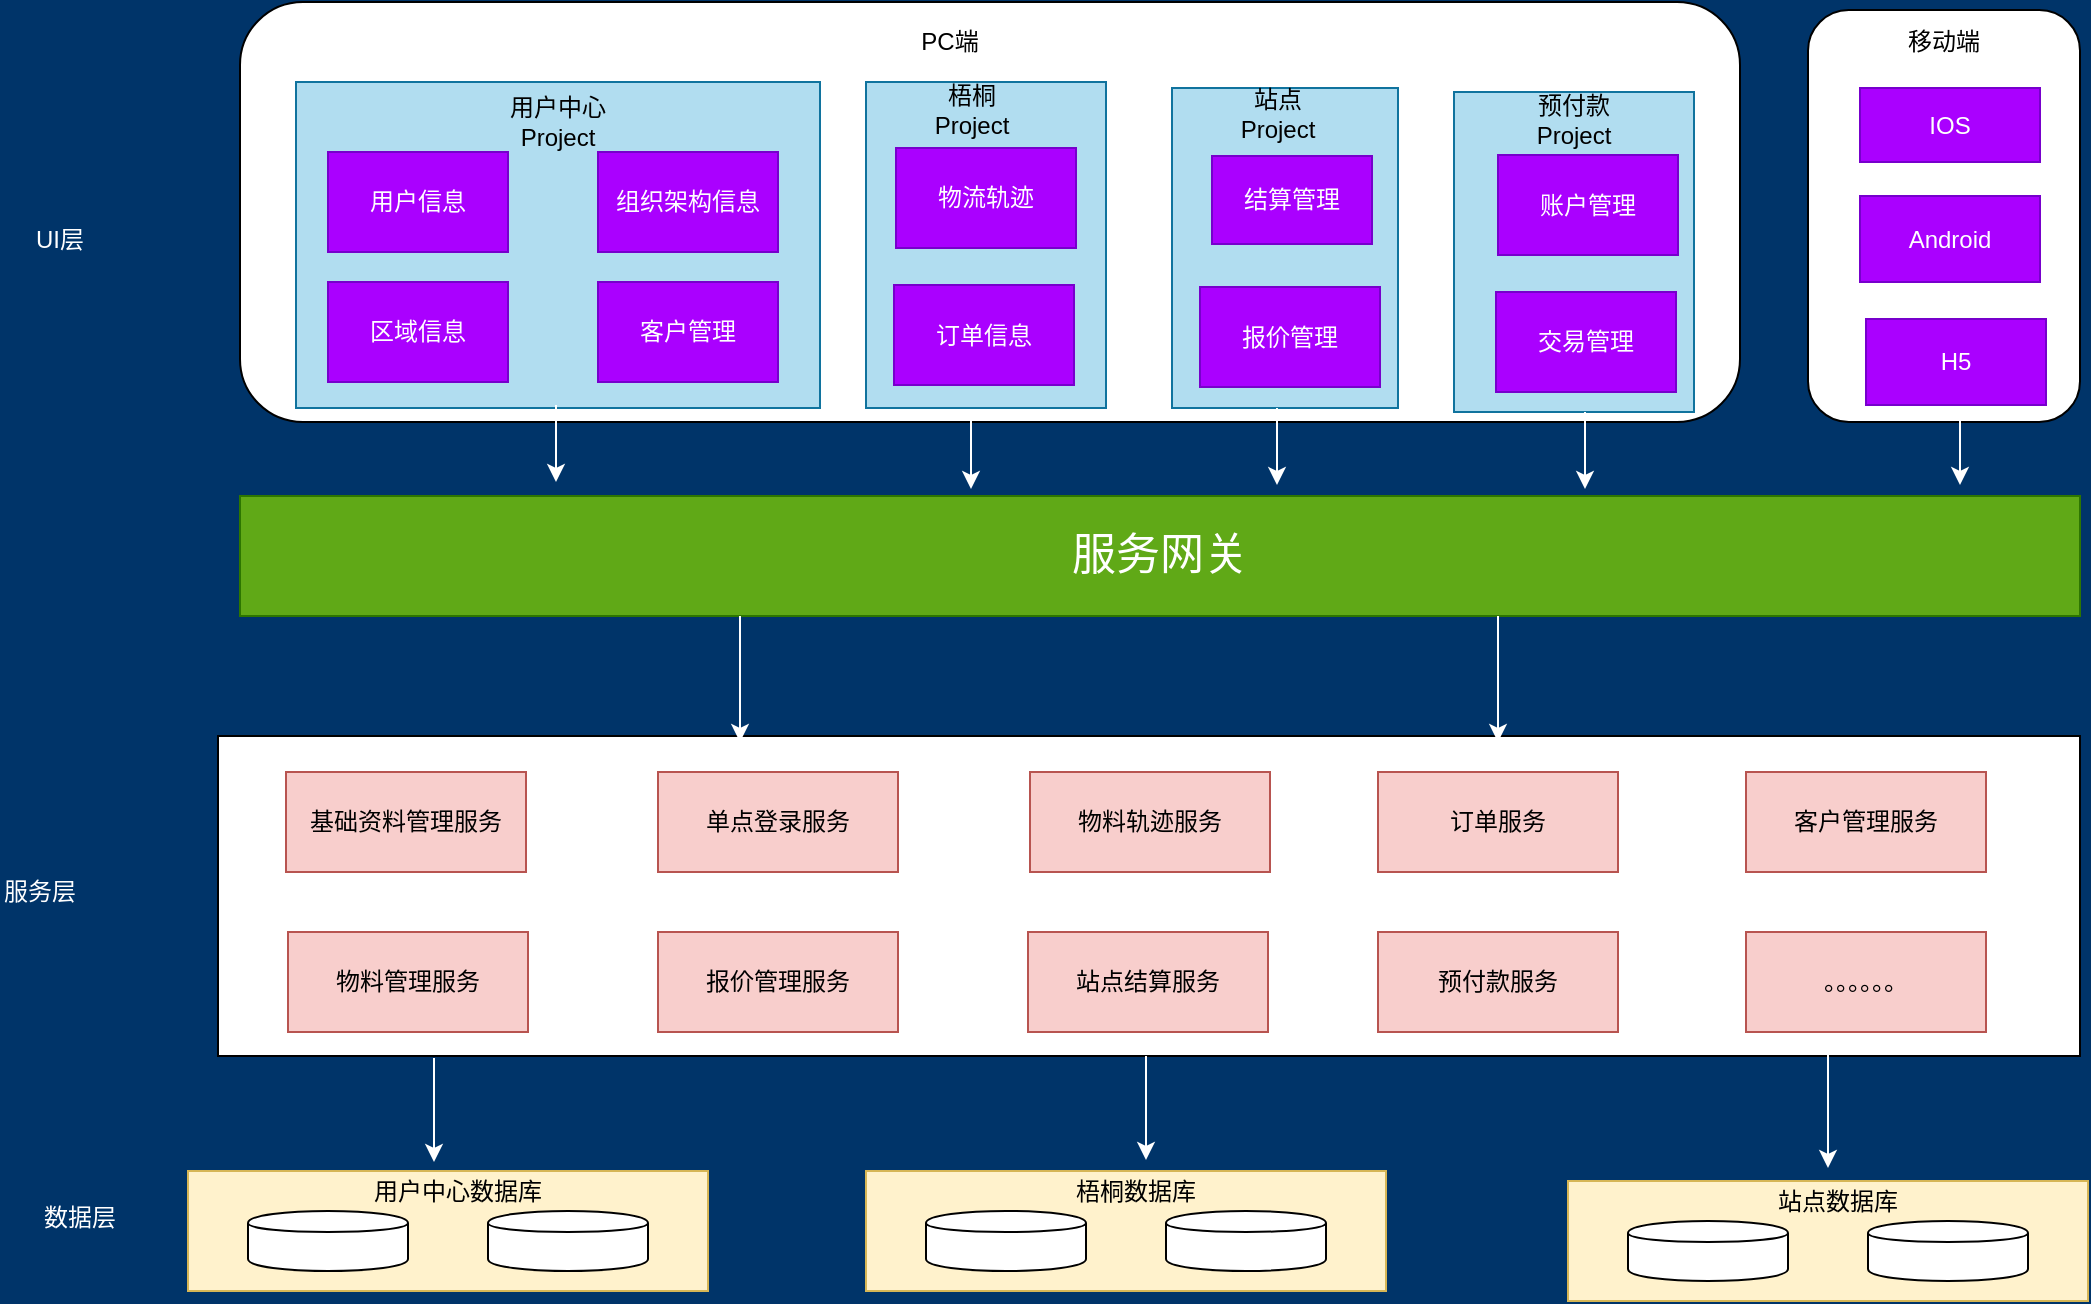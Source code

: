 <mxfile version="10.6.0" type="github"><diagram id="6a731a19-8d31-9384-78a2-239565b7b9f0" name="Page-1"><mxGraphModel dx="1394" dy="772" grid="1" gridSize="10" guides="1" tooltips="1" connect="1" arrows="1" fold="1" page="1" pageScale="1" pageWidth="1169" pageHeight="827" background="#003469" math="0" shadow="0"><root><mxCell id="0"/><mxCell id="1" parent="0"/><mxCell id="MKlANu12RA5tyo1LcvpH-2085" value="" style="rounded=0;whiteSpace=wrap;html=1;fillColor=#fff2cc;strokeColor=#d6b656;" vertex="1" parent="1"><mxGeometry x="144" y="594.5" width="260" height="60" as="geometry"/></mxCell><mxCell id="MKlANu12RA5tyo1LcvpH-2086" value="" style="shape=cylinder;whiteSpace=wrap;html=1;boundedLbl=1;backgroundOutline=1;" vertex="1" parent="1"><mxGeometry x="294" y="614.5" width="80" height="30" as="geometry"/></mxCell><mxCell id="MKlANu12RA5tyo1LcvpH-2087" value="" style="shape=cylinder;whiteSpace=wrap;html=1;boundedLbl=1;backgroundOutline=1;" vertex="1" parent="1"><mxGeometry x="174" y="614.5" width="80" height="30" as="geometry"/></mxCell><mxCell id="MKlANu12RA5tyo1LcvpH-2088" value="用户中心数据库" style="text;html=1;strokeColor=none;fillColor=none;align=center;verticalAlign=middle;whiteSpace=wrap;rounded=0;" vertex="1" parent="1"><mxGeometry x="234" y="594.5" width="90" height="20" as="geometry"/></mxCell><mxCell id="MKlANu12RA5tyo1LcvpH-2089" value="" style="rounded=0;whiteSpace=wrap;html=1;fillColor=#fff2cc;strokeColor=#d6b656;" vertex="1" parent="1"><mxGeometry x="483" y="594.5" width="260" height="60" as="geometry"/></mxCell><mxCell id="MKlANu12RA5tyo1LcvpH-2090" value="" style="shape=cylinder;whiteSpace=wrap;html=1;boundedLbl=1;backgroundOutline=1;" vertex="1" parent="1"><mxGeometry x="633" y="614.5" width="80" height="30" as="geometry"/></mxCell><mxCell id="MKlANu12RA5tyo1LcvpH-2091" value="" style="shape=cylinder;whiteSpace=wrap;html=1;boundedLbl=1;backgroundOutline=1;" vertex="1" parent="1"><mxGeometry x="513" y="614.5" width="80" height="30" as="geometry"/></mxCell><mxCell id="MKlANu12RA5tyo1LcvpH-2092" value="梧桐数据库" style="text;html=1;strokeColor=none;fillColor=none;align=center;verticalAlign=middle;whiteSpace=wrap;rounded=0;" vertex="1" parent="1"><mxGeometry x="573" y="594.5" width="90" height="20" as="geometry"/></mxCell><mxCell id="MKlANu12RA5tyo1LcvpH-2093" value="" style="rounded=0;whiteSpace=wrap;html=1;fillColor=#fff2cc;strokeColor=#d6b656;" vertex="1" parent="1"><mxGeometry x="834" y="599.5" width="260" height="60" as="geometry"/></mxCell><mxCell id="MKlANu12RA5tyo1LcvpH-2094" value="" style="shape=cylinder;whiteSpace=wrap;html=1;boundedLbl=1;backgroundOutline=1;" vertex="1" parent="1"><mxGeometry x="984" y="619.5" width="80" height="30" as="geometry"/></mxCell><mxCell id="MKlANu12RA5tyo1LcvpH-2095" value="" style="shape=cylinder;whiteSpace=wrap;html=1;boundedLbl=1;backgroundOutline=1;" vertex="1" parent="1"><mxGeometry x="864" y="619.5" width="80" height="30" as="geometry"/></mxCell><mxCell id="MKlANu12RA5tyo1LcvpH-2096" value="站点数据库" style="text;html=1;strokeColor=none;fillColor=none;align=center;verticalAlign=middle;whiteSpace=wrap;rounded=0;" vertex="1" parent="1"><mxGeometry x="924" y="599.5" width="90" height="20" as="geometry"/></mxCell><mxCell id="MKlANu12RA5tyo1LcvpH-2097" value="数据层" style="text;html=1;align=center;verticalAlign=middle;whiteSpace=wrap;rounded=0;fontColor=#FFFFFF;" vertex="1" parent="1"><mxGeometry x="70" y="607.5" width="40" height="20" as="geometry"/></mxCell><mxCell id="MKlANu12RA5tyo1LcvpH-2098" value="" style="rounded=0;whiteSpace=wrap;html=1;fontColor=#FFFFFF;" vertex="1" parent="1"><mxGeometry x="159" y="377" width="931" height="160" as="geometry"/></mxCell><mxCell id="MKlANu12RA5tyo1LcvpH-2099" value="&lt;font color=&quot;#000000&quot;&gt;基础资料管理服务&lt;/font&gt;" style="rounded=0;whiteSpace=wrap;html=1;fillColor=#f8cecc;strokeColor=#b85450;" vertex="1" parent="1"><mxGeometry x="193" y="395" width="120" height="50" as="geometry"/></mxCell><mxCell id="MKlANu12RA5tyo1LcvpH-2100" value="&lt;font color=&quot;#000000&quot;&gt;单点登录服务&lt;/font&gt;" style="rounded=0;whiteSpace=wrap;html=1;fillColor=#f8cecc;strokeColor=#b85450;" vertex="1" parent="1"><mxGeometry x="379" y="395" width="120" height="50" as="geometry"/></mxCell><mxCell id="MKlANu12RA5tyo1LcvpH-2102" value="&lt;font color=&quot;#000000&quot;&gt;物料轨迹服务&lt;/font&gt;" style="rounded=0;whiteSpace=wrap;html=1;fillColor=#f8cecc;strokeColor=#b85450;" vertex="1" parent="1"><mxGeometry x="565" y="395" width="120" height="50" as="geometry"/></mxCell><mxCell id="MKlANu12RA5tyo1LcvpH-2104" value="&lt;font color=&quot;#000000&quot;&gt;订单服务&lt;/font&gt;" style="rounded=0;whiteSpace=wrap;html=1;fillColor=#f8cecc;strokeColor=#b85450;" vertex="1" parent="1"><mxGeometry x="739" y="395" width="120" height="50" as="geometry"/></mxCell><mxCell id="MKlANu12RA5tyo1LcvpH-2105" value="&lt;font color=&quot;#000000&quot;&gt;客户管理服务&lt;/font&gt;" style="rounded=0;whiteSpace=wrap;html=1;fillColor=#f8cecc;strokeColor=#b85450;" vertex="1" parent="1"><mxGeometry x="923" y="395" width="120" height="50" as="geometry"/></mxCell><mxCell id="MKlANu12RA5tyo1LcvpH-2106" value="&lt;font color=&quot;#000000&quot;&gt;物料管理服务&lt;/font&gt;" style="rounded=0;whiteSpace=wrap;html=1;fillColor=#f8cecc;strokeColor=#b85450;" vertex="1" parent="1"><mxGeometry x="194" y="475" width="120" height="50" as="geometry"/></mxCell><mxCell id="MKlANu12RA5tyo1LcvpH-2107" value="&lt;font color=&quot;#000000&quot;&gt;报价管理服务&lt;/font&gt;" style="rounded=0;whiteSpace=wrap;html=1;fillColor=#f8cecc;strokeColor=#b85450;" vertex="1" parent="1"><mxGeometry x="379" y="475" width="120" height="50" as="geometry"/></mxCell><mxCell id="MKlANu12RA5tyo1LcvpH-2108" value="&lt;font color=&quot;#000000&quot;&gt;站点结算服务&lt;/font&gt;" style="rounded=0;whiteSpace=wrap;html=1;fillColor=#f8cecc;strokeColor=#b85450;" vertex="1" parent="1"><mxGeometry x="564" y="475" width="120" height="50" as="geometry"/></mxCell><mxCell id="MKlANu12RA5tyo1LcvpH-2109" value="&lt;font color=&quot;#000000&quot;&gt;预付款服务&lt;/font&gt;" style="rounded=0;whiteSpace=wrap;html=1;fillColor=#f8cecc;strokeColor=#b85450;" vertex="1" parent="1"><mxGeometry x="739" y="475" width="120" height="50" as="geometry"/></mxCell><mxCell id="MKlANu12RA5tyo1LcvpH-2110" value="&lt;font color=&quot;#000000&quot;&gt;。。。。。。&lt;/font&gt;" style="rounded=0;whiteSpace=wrap;html=1;fillColor=#f8cecc;strokeColor=#b85450;" vertex="1" parent="1"><mxGeometry x="923" y="475" width="120" height="50" as="geometry"/></mxCell><mxCell id="MKlANu12RA5tyo1LcvpH-2111" value="服务层" style="text;html=1;align=center;verticalAlign=middle;whiteSpace=wrap;rounded=0;fontColor=#FFFFFF;" vertex="1" parent="1"><mxGeometry x="50" y="445" width="40" height="20" as="geometry"/></mxCell><mxCell id="MKlANu12RA5tyo1LcvpH-2112" value="&lt;font style=&quot;font-size: 22px&quot;&gt;服务网关&lt;/font&gt;" style="rounded=0;whiteSpace=wrap;html=1;fontColor=#ffffff;fillColor=#60a917;strokeColor=#2D7600;" vertex="1" parent="1"><mxGeometry x="170" y="257" width="920" height="60" as="geometry"/></mxCell><mxCell id="MKlANu12RA5tyo1LcvpH-2113" value="" style="rounded=1;whiteSpace=wrap;html=1;fontColor=#FFFFFF;gradientColor=none;" vertex="1" parent="1"><mxGeometry x="170" y="10" width="750" height="210" as="geometry"/></mxCell><mxCell id="MKlANu12RA5tyo1LcvpH-2114" value="&lt;font color=&quot;#000000&quot;&gt;PC端&lt;/font&gt;" style="text;html=1;strokeColor=none;fillColor=none;align=center;verticalAlign=middle;whiteSpace=wrap;rounded=0;fontColor=#FFFFFF;" vertex="1" parent="1"><mxGeometry x="505" y="20" width="40" height="20" as="geometry"/></mxCell><mxCell id="MKlANu12RA5tyo1LcvpH-2116" value="" style="rounded=0;whiteSpace=wrap;html=1;fillColor=#b1ddf0;strokeColor=#10739e;" vertex="1" parent="1"><mxGeometry x="198" y="50" width="262" height="163" as="geometry"/></mxCell><mxCell id="MKlANu12RA5tyo1LcvpH-2117" value="用户信息" style="rounded=0;whiteSpace=wrap;html=1;fillColor=#aa00ff;strokeColor=#7700CC;fontColor=#ffffff;" vertex="1" parent="1"><mxGeometry x="214" y="85" width="90" height="50" as="geometry"/></mxCell><mxCell id="MKlANu12RA5tyo1LcvpH-2118" value="组织架构信息" style="rounded=0;whiteSpace=wrap;html=1;fillColor=#aa00ff;strokeColor=#7700CC;fontColor=#ffffff;" vertex="1" parent="1"><mxGeometry x="349" y="85" width="90" height="50" as="geometry"/></mxCell><mxCell id="MKlANu12RA5tyo1LcvpH-2119" value="区域信息" style="rounded=0;whiteSpace=wrap;html=1;fillColor=#aa00ff;strokeColor=#7700CC;fontColor=#ffffff;" vertex="1" parent="1"><mxGeometry x="214" y="150" width="90" height="50" as="geometry"/></mxCell><mxCell id="MKlANu12RA5tyo1LcvpH-2120" value="客户管理" style="rounded=0;whiteSpace=wrap;html=1;fillColor=#aa00ff;strokeColor=#7700CC;fontColor=#ffffff;" vertex="1" parent="1"><mxGeometry x="349" y="150" width="90" height="50" as="geometry"/></mxCell><mxCell id="MKlANu12RA5tyo1LcvpH-2122" value="&lt;font color=&quot;#000000&quot;&gt;用户中心&lt;br&gt;Project&lt;/font&gt;&lt;br&gt;" style="text;html=1;strokeColor=none;fillColor=none;align=center;verticalAlign=middle;whiteSpace=wrap;rounded=0;fontColor=#FFFFFF;" vertex="1" parent="1"><mxGeometry x="301" y="60" width="56" height="20" as="geometry"/></mxCell><mxCell id="MKlANu12RA5tyo1LcvpH-2123" value="" style="rounded=0;whiteSpace=wrap;html=1;fillColor=#b1ddf0;strokeColor=#10739e;" vertex="1" parent="1"><mxGeometry x="483" y="50" width="120" height="163" as="geometry"/></mxCell><mxCell id="MKlANu12RA5tyo1LcvpH-2125" value="&lt;font color=&quot;#000000&quot;&gt;梧桐&lt;br&gt;Project&lt;/font&gt;&lt;br&gt;" style="text;html=1;strokeColor=none;fillColor=none;align=center;verticalAlign=middle;whiteSpace=wrap;rounded=0;fontColor=#FFFFFF;" vertex="1" parent="1"><mxGeometry x="508" y="53.5" width="56" height="20" as="geometry"/></mxCell><mxCell id="MKlANu12RA5tyo1LcvpH-2126" value="物流轨迹" style="rounded=0;whiteSpace=wrap;html=1;fillColor=#aa00ff;strokeColor=#7700CC;fontColor=#ffffff;" vertex="1" parent="1"><mxGeometry x="498" y="83" width="90" height="50" as="geometry"/></mxCell><mxCell id="MKlANu12RA5tyo1LcvpH-2128" value="订单信息" style="rounded=0;whiteSpace=wrap;html=1;fillColor=#aa00ff;strokeColor=#7700CC;fontColor=#ffffff;" vertex="1" parent="1"><mxGeometry x="497" y="151.5" width="90" height="50" as="geometry"/></mxCell><mxCell id="MKlANu12RA5tyo1LcvpH-2131" value="" style="rounded=0;whiteSpace=wrap;html=1;fillColor=#b1ddf0;strokeColor=#10739e;" vertex="1" parent="1"><mxGeometry x="636" y="53" width="113" height="160" as="geometry"/></mxCell><mxCell id="MKlANu12RA5tyo1LcvpH-2132" value="结算管理" style="rounded=0;whiteSpace=wrap;html=1;fillColor=#aa00ff;strokeColor=#7700CC;fontColor=#ffffff;" vertex="1" parent="1"><mxGeometry x="656" y="87" width="80" height="44" as="geometry"/></mxCell><mxCell id="MKlANu12RA5tyo1LcvpH-2133" value="报价管理" style="rounded=0;whiteSpace=wrap;html=1;fillColor=#aa00ff;strokeColor=#7700CC;fontColor=#ffffff;" vertex="1" parent="1"><mxGeometry x="650" y="152.5" width="90" height="50" as="geometry"/></mxCell><mxCell id="MKlANu12RA5tyo1LcvpH-2134" value="&lt;font color=&quot;#000000&quot;&gt;站点&lt;br&gt;Project&lt;/font&gt;&lt;br&gt;" style="text;html=1;strokeColor=none;fillColor=none;align=center;verticalAlign=middle;whiteSpace=wrap;rounded=0;fontColor=#FFFFFF;" vertex="1" parent="1"><mxGeometry x="661" y="56" width="56" height="20" as="geometry"/></mxCell><mxCell id="MKlANu12RA5tyo1LcvpH-2135" value="" style="rounded=0;whiteSpace=wrap;html=1;fillColor=#b1ddf0;strokeColor=#10739e;" vertex="1" parent="1"><mxGeometry x="777" y="55" width="120" height="160" as="geometry"/></mxCell><mxCell id="MKlANu12RA5tyo1LcvpH-2136" value="&lt;span&gt;账户管理&lt;/span&gt;" style="rounded=0;whiteSpace=wrap;html=1;fillColor=#aa00ff;strokeColor=#7700CC;fontColor=#ffffff;" vertex="1" parent="1"><mxGeometry x="799" y="86.5" width="90" height="50" as="geometry"/></mxCell><mxCell id="MKlANu12RA5tyo1LcvpH-2137" value="交易管理" style="rounded=0;whiteSpace=wrap;html=1;fillColor=#aa00ff;strokeColor=#7700CC;fontColor=#ffffff;" vertex="1" parent="1"><mxGeometry x="798" y="155" width="90" height="50" as="geometry"/></mxCell><mxCell id="MKlANu12RA5tyo1LcvpH-2138" value="&lt;font color=&quot;#000000&quot;&gt;预付款&lt;br&gt;Project&lt;/font&gt;&lt;br&gt;" style="text;html=1;strokeColor=none;fillColor=none;align=center;verticalAlign=middle;whiteSpace=wrap;rounded=0;fontColor=#FFFFFF;" vertex="1" parent="1"><mxGeometry x="809" y="58.5" width="56" height="20" as="geometry"/></mxCell><mxCell id="MKlANu12RA5tyo1LcvpH-2140" value="" style="rounded=1;whiteSpace=wrap;html=1;fontColor=#FFFFFF;" vertex="1" parent="1"><mxGeometry x="954" y="14" width="136" height="206" as="geometry"/></mxCell><mxCell id="MKlANu12RA5tyo1LcvpH-2141" value="&lt;font color=&quot;#000000&quot;&gt;移动端&lt;/font&gt;" style="text;html=1;strokeColor=none;fillColor=none;align=center;verticalAlign=middle;whiteSpace=wrap;rounded=0;fontColor=#FFFFFF;" vertex="1" parent="1"><mxGeometry x="1002" y="20" width="40" height="20" as="geometry"/></mxCell><mxCell id="MKlANu12RA5tyo1LcvpH-2142" value="IOS" style="rounded=0;whiteSpace=wrap;html=1;fontColor=#ffffff;fillColor=#aa00ff;strokeColor=#7700CC;" vertex="1" parent="1"><mxGeometry x="980" y="53" width="90" height="37" as="geometry"/></mxCell><mxCell id="MKlANu12RA5tyo1LcvpH-2143" value="Android" style="rounded=0;whiteSpace=wrap;html=1;fontColor=#ffffff;fillColor=#aa00ff;strokeColor=#7700CC;" vertex="1" parent="1"><mxGeometry x="980" y="107" width="90" height="43" as="geometry"/></mxCell><mxCell id="MKlANu12RA5tyo1LcvpH-2144" value="H5" style="rounded=0;whiteSpace=wrap;html=1;fontColor=#ffffff;fillColor=#aa00ff;strokeColor=#7700CC;" vertex="1" parent="1"><mxGeometry x="983" y="168.5" width="90" height="43" as="geometry"/></mxCell><mxCell id="MKlANu12RA5tyo1LcvpH-2145" value="" style="endArrow=classic;html=1;fontColor=#FFFFFF;strokeColor=#FFFFFF;exitX=0.076;exitY=1.006;exitDx=0;exitDy=0;exitPerimeter=0;" edge="1" parent="1"><mxGeometry width="50" height="50" relative="1" as="geometry"><mxPoint x="267" y="538" as="sourcePoint"/><mxPoint x="267" y="590" as="targetPoint"/></mxGeometry></mxCell><mxCell id="MKlANu12RA5tyo1LcvpH-2149" value="" style="endArrow=classic;html=1;fontColor=#FFFFFF;strokeColor=#FFFFFF;exitX=0.076;exitY=1.006;exitDx=0;exitDy=0;exitPerimeter=0;" edge="1" parent="1"><mxGeometry width="50" height="50" relative="1" as="geometry"><mxPoint x="623" y="537" as="sourcePoint"/><mxPoint x="623" y="589" as="targetPoint"/></mxGeometry></mxCell><mxCell id="MKlANu12RA5tyo1LcvpH-2150" value="" style="endArrow=classic;html=1;fontColor=#FFFFFF;strokeColor=#FFFFFF;" edge="1" parent="1"><mxGeometry width="50" height="50" relative="1" as="geometry"><mxPoint x="964" y="530" as="sourcePoint"/><mxPoint x="964" y="593" as="targetPoint"/></mxGeometry></mxCell><mxCell id="MKlANu12RA5tyo1LcvpH-2151" value="" style="endArrow=classic;html=1;fontColor=#FFFFFF;strokeColor=#FFFFFF;" edge="1" parent="1"><mxGeometry width="50" height="50" relative="1" as="geometry"><mxPoint x="420" y="317" as="sourcePoint"/><mxPoint x="420" y="380" as="targetPoint"/></mxGeometry></mxCell><mxCell id="MKlANu12RA5tyo1LcvpH-2152" value="" style="endArrow=classic;html=1;fontColor=#FFFFFF;strokeColor=#FFFFFF;" edge="1" parent="1"><mxGeometry width="50" height="50" relative="1" as="geometry"><mxPoint x="799" y="317" as="sourcePoint"/><mxPoint x="799" y="380" as="targetPoint"/></mxGeometry></mxCell><mxCell id="MKlANu12RA5tyo1LcvpH-2153" value="" style="endArrow=classic;html=1;fontColor=#FFFFFF;strokeColor=#FFFFFF;" edge="1" parent="1"><mxGeometry width="50" height="50" relative="1" as="geometry"><mxPoint x="328" y="211.5" as="sourcePoint"/><mxPoint x="328" y="250" as="targetPoint"/></mxGeometry></mxCell><mxCell id="MKlANu12RA5tyo1LcvpH-2154" value="" style="endArrow=classic;html=1;fontColor=#FFFFFF;strokeColor=#FFFFFF;" edge="1" parent="1"><mxGeometry width="50" height="50" relative="1" as="geometry"><mxPoint x="535.5" y="215" as="sourcePoint"/><mxPoint x="535.5" y="253.5" as="targetPoint"/></mxGeometry></mxCell><mxCell id="MKlANu12RA5tyo1LcvpH-2155" value="" style="endArrow=classic;html=1;fontColor=#FFFFFF;strokeColor=#FFFFFF;" edge="1" parent="1"><mxGeometry width="50" height="50" relative="1" as="geometry"><mxPoint x="688.5" y="213" as="sourcePoint"/><mxPoint x="688.5" y="251.5" as="targetPoint"/></mxGeometry></mxCell><mxCell id="MKlANu12RA5tyo1LcvpH-2156" value="" style="endArrow=classic;html=1;fontColor=#FFFFFF;strokeColor=#FFFFFF;" edge="1" parent="1"><mxGeometry width="50" height="50" relative="1" as="geometry"><mxPoint x="842.5" y="215" as="sourcePoint"/><mxPoint x="842.5" y="253.5" as="targetPoint"/></mxGeometry></mxCell><mxCell id="MKlANu12RA5tyo1LcvpH-2157" value="" style="endArrow=classic;html=1;fontColor=#FFFFFF;strokeColor=#FFFFFF;" edge="1" parent="1"><mxGeometry width="50" height="50" relative="1" as="geometry"><mxPoint x="1030" y="213" as="sourcePoint"/><mxPoint x="1030" y="251.5" as="targetPoint"/></mxGeometry></mxCell><mxCell id="MKlANu12RA5tyo1LcvpH-2158" value="UI层" style="text;html=1;align=center;verticalAlign=middle;whiteSpace=wrap;rounded=0;fontColor=#FFFFFF;" vertex="1" parent="1"><mxGeometry x="60" y="118.5" width="40" height="20" as="geometry"/></mxCell></root></mxGraphModel></diagram></mxfile>